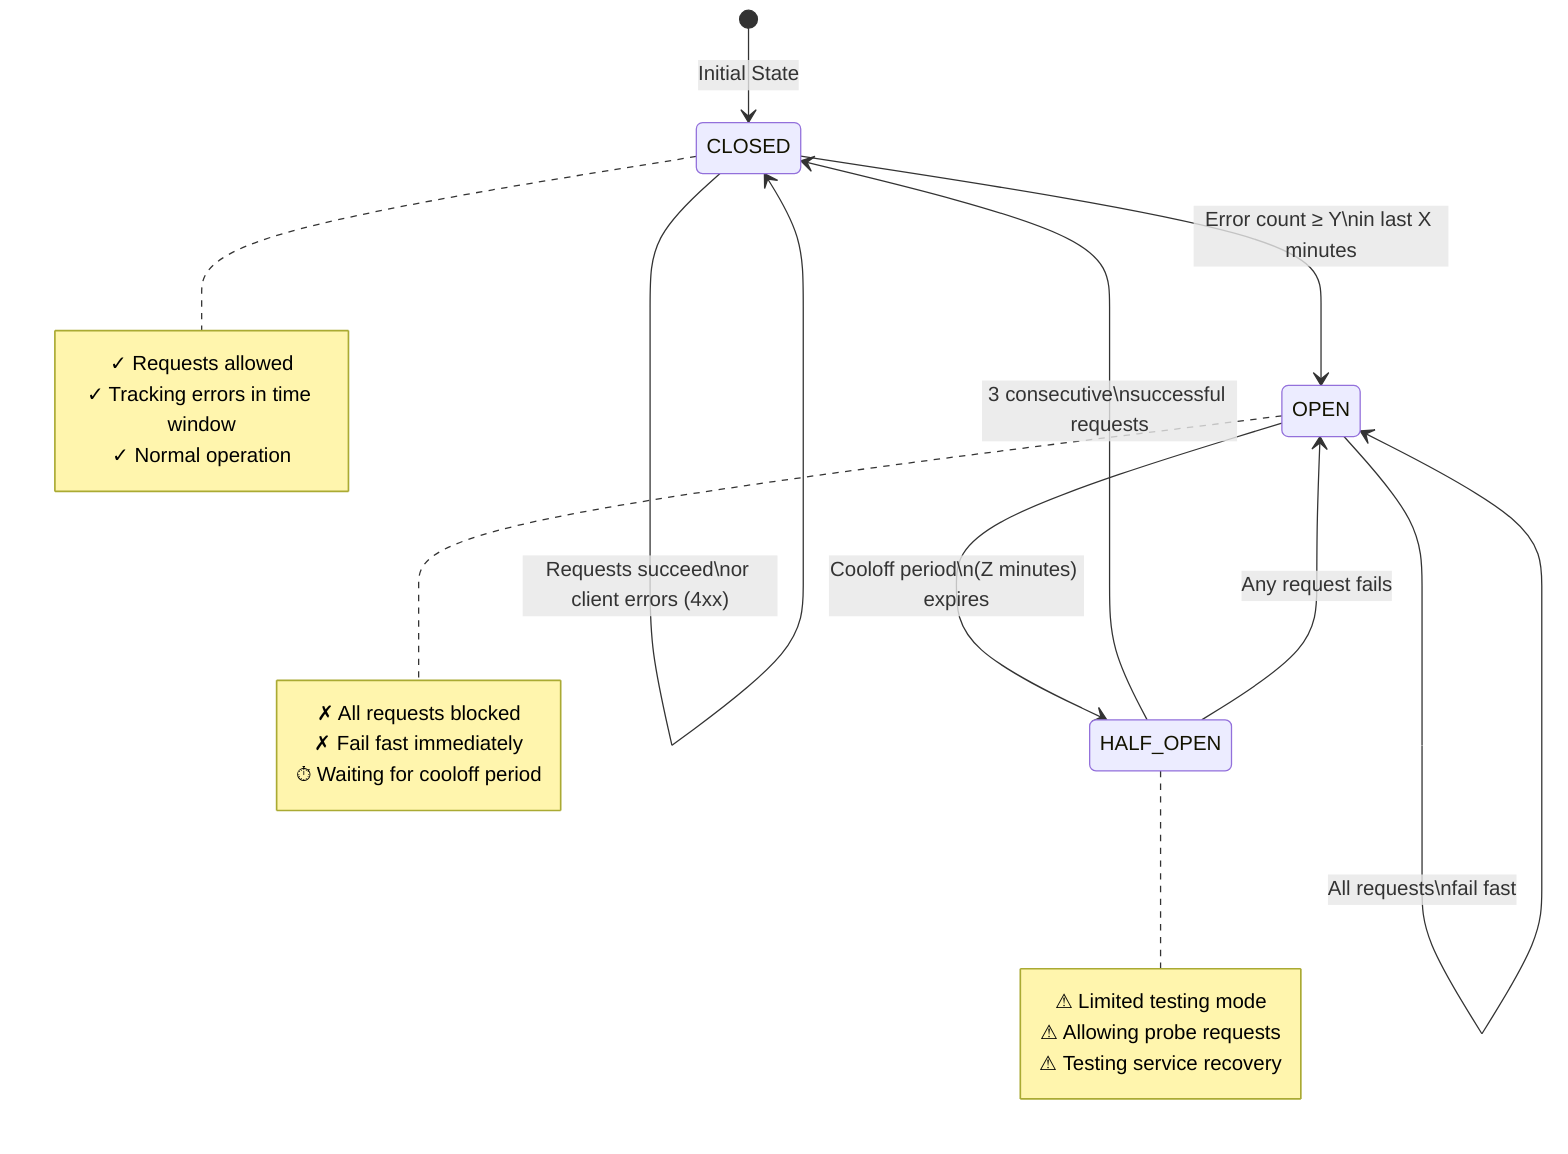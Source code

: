 stateDiagram-v2
    [*] --> CLOSED: Initial State
    
    CLOSED --> OPEN: Error count ≥ Y\nin last X minutes
    
    OPEN --> HALF_OPEN: Cooloff period\n(Z minutes) expires
    
    HALF_OPEN --> CLOSED: 3 consecutive\nsuccessful requests
    
    HALF_OPEN --> OPEN: Any request fails
    
    OPEN --> OPEN: All requests\nfail fast
    
    CLOSED --> CLOSED: Requests succeed\nor client errors (4xx)
    
    note right of CLOSED
        ✓ Requests allowed
        ✓ Tracking errors in time window
        ✓ Normal operation
    end note
    
    note right of OPEN
        ✗ All requests blocked
        ✗ Fail fast immediately
        ⏱ Waiting for cooloff period
    end note
    
    note right of HALF_OPEN
        ⚠ Limited testing mode
        ⚠ Allowing probe requests
        ⚠ Testing service recovery
    end note